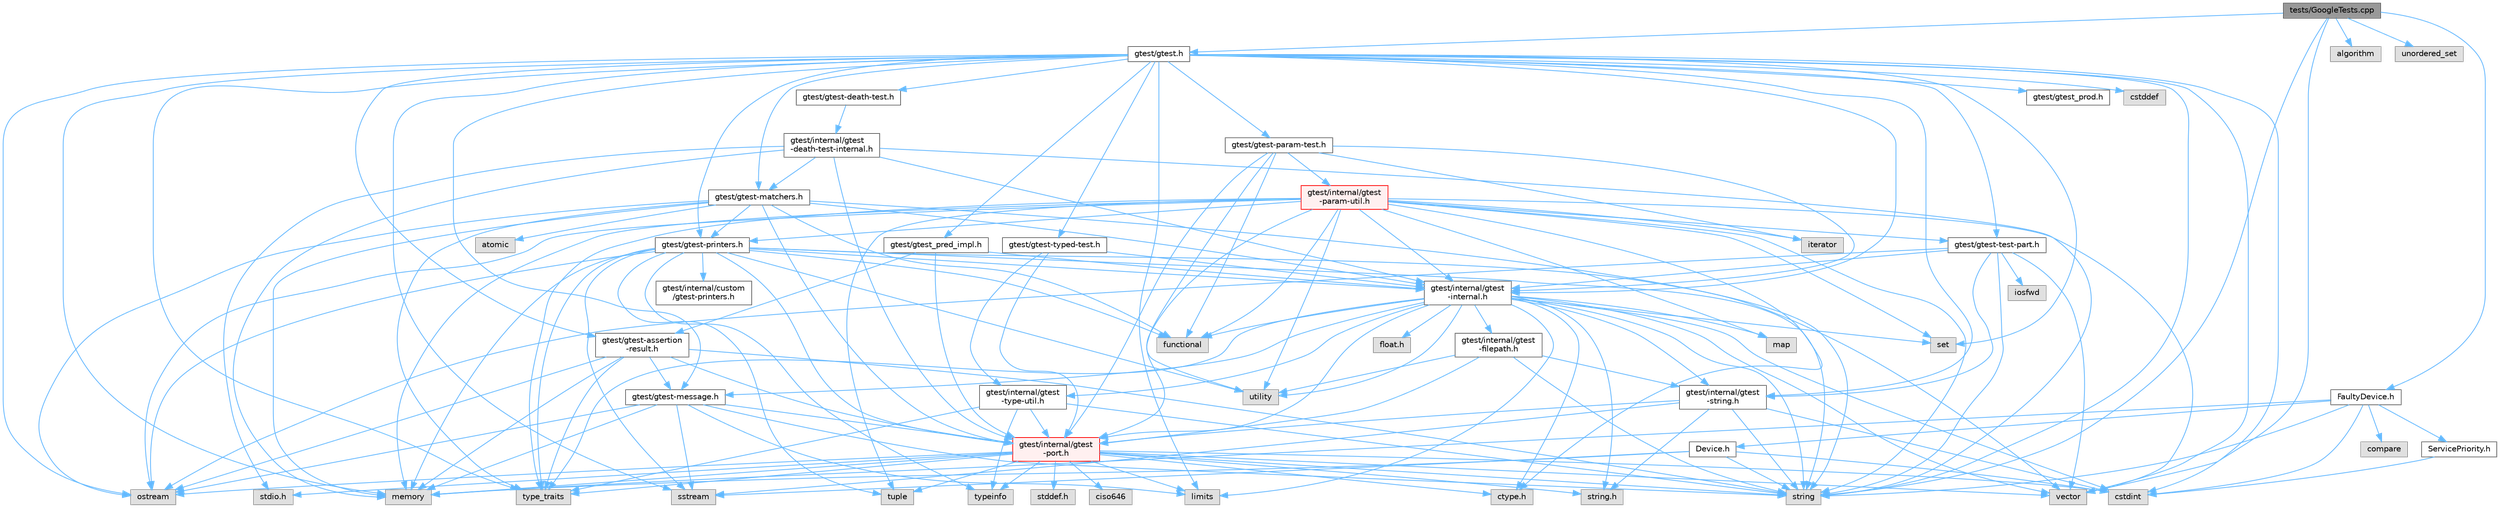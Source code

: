 digraph "tests/GoogleTests.cpp"
{
 // LATEX_PDF_SIZE
  bgcolor="transparent";
  edge [fontname=Helvetica,fontsize=10,labelfontname=Helvetica,labelfontsize=10];
  node [fontname=Helvetica,fontsize=10,shape=box,height=0.2,width=0.4];
  Node1 [id="Node000001",label="tests/GoogleTests.cpp",height=0.2,width=0.4,color="gray40", fillcolor="grey60", style="filled", fontcolor="black",tooltip=" "];
  Node1 -> Node2 [id="edge1_Node000001_Node000002",color="steelblue1",style="solid",tooltip=" "];
  Node2 [id="Node000002",label="gtest/gtest.h",height=0.2,width=0.4,color="grey40", fillcolor="white", style="filled",URL="$gtest_8h.html",tooltip=" "];
  Node2 -> Node3 [id="edge2_Node000002_Node000003",color="steelblue1",style="solid",tooltip=" "];
  Node3 [id="Node000003",label="cstddef",height=0.2,width=0.4,color="grey60", fillcolor="#E0E0E0", style="filled",tooltip=" "];
  Node2 -> Node4 [id="edge3_Node000002_Node000004",color="steelblue1",style="solid",tooltip=" "];
  Node4 [id="Node000004",label="cstdint",height=0.2,width=0.4,color="grey60", fillcolor="#E0E0E0", style="filled",tooltip=" "];
  Node2 -> Node5 [id="edge4_Node000002_Node000005",color="steelblue1",style="solid",tooltip=" "];
  Node5 [id="Node000005",label="limits",height=0.2,width=0.4,color="grey60", fillcolor="#E0E0E0", style="filled",tooltip=" "];
  Node2 -> Node6 [id="edge5_Node000002_Node000006",color="steelblue1",style="solid",tooltip=" "];
  Node6 [id="Node000006",label="memory",height=0.2,width=0.4,color="grey60", fillcolor="#E0E0E0", style="filled",tooltip=" "];
  Node2 -> Node7 [id="edge6_Node000002_Node000007",color="steelblue1",style="solid",tooltip=" "];
  Node7 [id="Node000007",label="ostream",height=0.2,width=0.4,color="grey60", fillcolor="#E0E0E0", style="filled",tooltip=" "];
  Node2 -> Node8 [id="edge7_Node000002_Node000008",color="steelblue1",style="solid",tooltip=" "];
  Node8 [id="Node000008",label="set",height=0.2,width=0.4,color="grey60", fillcolor="#E0E0E0", style="filled",tooltip=" "];
  Node2 -> Node9 [id="edge8_Node000002_Node000009",color="steelblue1",style="solid",tooltip=" "];
  Node9 [id="Node000009",label="sstream",height=0.2,width=0.4,color="grey60", fillcolor="#E0E0E0", style="filled",tooltip=" "];
  Node2 -> Node10 [id="edge9_Node000002_Node000010",color="steelblue1",style="solid",tooltip=" "];
  Node10 [id="Node000010",label="string",height=0.2,width=0.4,color="grey60", fillcolor="#E0E0E0", style="filled",tooltip=" "];
  Node2 -> Node11 [id="edge10_Node000002_Node000011",color="steelblue1",style="solid",tooltip=" "];
  Node11 [id="Node000011",label="type_traits",height=0.2,width=0.4,color="grey60", fillcolor="#E0E0E0", style="filled",tooltip=" "];
  Node2 -> Node12 [id="edge11_Node000002_Node000012",color="steelblue1",style="solid",tooltip=" "];
  Node12 [id="Node000012",label="vector",height=0.2,width=0.4,color="grey60", fillcolor="#E0E0E0", style="filled",tooltip=" "];
  Node2 -> Node13 [id="edge12_Node000002_Node000013",color="steelblue1",style="solid",tooltip=" "];
  Node13 [id="Node000013",label="gtest/gtest-assertion\l-result.h",height=0.2,width=0.4,color="grey40", fillcolor="white", style="filled",URL="$gtest-assertion-result_8h.html",tooltip=" "];
  Node13 -> Node6 [id="edge13_Node000013_Node000006",color="steelblue1",style="solid",tooltip=" "];
  Node13 -> Node7 [id="edge14_Node000013_Node000007",color="steelblue1",style="solid",tooltip=" "];
  Node13 -> Node10 [id="edge15_Node000013_Node000010",color="steelblue1",style="solid",tooltip=" "];
  Node13 -> Node11 [id="edge16_Node000013_Node000011",color="steelblue1",style="solid",tooltip=" "];
  Node13 -> Node14 [id="edge17_Node000013_Node000014",color="steelblue1",style="solid",tooltip=" "];
  Node14 [id="Node000014",label="gtest/gtest-message.h",height=0.2,width=0.4,color="grey40", fillcolor="white", style="filled",URL="$gtest-message_8h.html",tooltip=" "];
  Node14 -> Node5 [id="edge18_Node000014_Node000005",color="steelblue1",style="solid",tooltip=" "];
  Node14 -> Node6 [id="edge19_Node000014_Node000006",color="steelblue1",style="solid",tooltip=" "];
  Node14 -> Node7 [id="edge20_Node000014_Node000007",color="steelblue1",style="solid",tooltip=" "];
  Node14 -> Node9 [id="edge21_Node000014_Node000009",color="steelblue1",style="solid",tooltip=" "];
  Node14 -> Node10 [id="edge22_Node000014_Node000010",color="steelblue1",style="solid",tooltip=" "];
  Node14 -> Node15 [id="edge23_Node000014_Node000015",color="steelblue1",style="solid",tooltip=" "];
  Node15 [id="Node000015",label="gtest/internal/gtest\l-port.h",height=0.2,width=0.4,color="red", fillcolor="#FFF0F0", style="filled",URL="$gtest-port_8h.html",tooltip=" "];
  Node15 -> Node16 [id="edge24_Node000015_Node000016",color="steelblue1",style="solid",tooltip=" "];
  Node16 [id="Node000016",label="ciso646",height=0.2,width=0.4,color="grey60", fillcolor="#E0E0E0", style="filled",tooltip=" "];
  Node15 -> Node17 [id="edge25_Node000015_Node000017",color="steelblue1",style="solid",tooltip=" "];
  Node17 [id="Node000017",label="ctype.h",height=0.2,width=0.4,color="grey60", fillcolor="#E0E0E0", style="filled",tooltip=" "];
  Node15 -> Node18 [id="edge26_Node000015_Node000018",color="steelblue1",style="solid",tooltip=" "];
  Node18 [id="Node000018",label="stddef.h",height=0.2,width=0.4,color="grey60", fillcolor="#E0E0E0", style="filled",tooltip=" "];
  Node15 -> Node19 [id="edge27_Node000015_Node000019",color="steelblue1",style="solid",tooltip=" "];
  Node19 [id="Node000019",label="stdio.h",height=0.2,width=0.4,color="grey60", fillcolor="#E0E0E0", style="filled",tooltip=" "];
  Node15 -> Node21 [id="edge28_Node000015_Node000021",color="steelblue1",style="solid",tooltip=" "];
  Node21 [id="Node000021",label="string.h",height=0.2,width=0.4,color="grey60", fillcolor="#E0E0E0", style="filled",tooltip=" "];
  Node15 -> Node4 [id="edge29_Node000015_Node000004",color="steelblue1",style="solid",tooltip=" "];
  Node15 -> Node5 [id="edge30_Node000015_Node000005",color="steelblue1",style="solid",tooltip=" "];
  Node15 -> Node6 [id="edge31_Node000015_Node000006",color="steelblue1",style="solid",tooltip=" "];
  Node15 -> Node7 [id="edge32_Node000015_Node000007",color="steelblue1",style="solid",tooltip=" "];
  Node15 -> Node10 [id="edge33_Node000015_Node000010",color="steelblue1",style="solid",tooltip=" "];
  Node15 -> Node25 [id="edge34_Node000015_Node000025",color="steelblue1",style="solid",tooltip=" "];
  Node25 [id="Node000025",label="tuple",height=0.2,width=0.4,color="grey60", fillcolor="#E0E0E0", style="filled",tooltip=" "];
  Node15 -> Node11 [id="edge35_Node000015_Node000011",color="steelblue1",style="solid",tooltip=" "];
  Node15 -> Node12 [id="edge36_Node000015_Node000012",color="steelblue1",style="solid",tooltip=" "];
  Node15 -> Node33 [id="edge37_Node000015_Node000033",color="steelblue1",style="solid",tooltip=" "];
  Node33 [id="Node000033",label="typeinfo",height=0.2,width=0.4,color="grey60", fillcolor="#E0E0E0", style="filled",tooltip=" "];
  Node13 -> Node15 [id="edge38_Node000013_Node000015",color="steelblue1",style="solid",tooltip=" "];
  Node2 -> Node34 [id="edge39_Node000002_Node000034",color="steelblue1",style="solid",tooltip=" "];
  Node34 [id="Node000034",label="gtest/gtest-death-test.h",height=0.2,width=0.4,color="grey40", fillcolor="white", style="filled",URL="$gtest-death-test_8h.html",tooltip=" "];
  Node34 -> Node35 [id="edge40_Node000034_Node000035",color="steelblue1",style="solid",tooltip=" "];
  Node35 [id="Node000035",label="gtest/internal/gtest\l-death-test-internal.h",height=0.2,width=0.4,color="grey40", fillcolor="white", style="filled",URL="$gtest-death-test-internal_8h.html",tooltip=" "];
  Node35 -> Node19 [id="edge41_Node000035_Node000019",color="steelblue1",style="solid",tooltip=" "];
  Node35 -> Node6 [id="edge42_Node000035_Node000006",color="steelblue1",style="solid",tooltip=" "];
  Node35 -> Node10 [id="edge43_Node000035_Node000010",color="steelblue1",style="solid",tooltip=" "];
  Node35 -> Node36 [id="edge44_Node000035_Node000036",color="steelblue1",style="solid",tooltip=" "];
  Node36 [id="Node000036",label="gtest/gtest-matchers.h",height=0.2,width=0.4,color="grey40", fillcolor="white", style="filled",URL="$gtest-matchers_8h.html",tooltip=" "];
  Node36 -> Node37 [id="edge45_Node000036_Node000037",color="steelblue1",style="solid",tooltip=" "];
  Node37 [id="Node000037",label="atomic",height=0.2,width=0.4,color="grey60", fillcolor="#E0E0E0", style="filled",tooltip=" "];
  Node36 -> Node38 [id="edge46_Node000036_Node000038",color="steelblue1",style="solid",tooltip=" "];
  Node38 [id="Node000038",label="functional",height=0.2,width=0.4,color="grey60", fillcolor="#E0E0E0", style="filled",tooltip=" "];
  Node36 -> Node6 [id="edge47_Node000036_Node000006",color="steelblue1",style="solid",tooltip=" "];
  Node36 -> Node7 [id="edge48_Node000036_Node000007",color="steelblue1",style="solid",tooltip=" "];
  Node36 -> Node10 [id="edge49_Node000036_Node000010",color="steelblue1",style="solid",tooltip=" "];
  Node36 -> Node11 [id="edge50_Node000036_Node000011",color="steelblue1",style="solid",tooltip=" "];
  Node36 -> Node39 [id="edge51_Node000036_Node000039",color="steelblue1",style="solid",tooltip=" "];
  Node39 [id="Node000039",label="gtest/gtest-printers.h",height=0.2,width=0.4,color="grey40", fillcolor="white", style="filled",URL="$gtest-printers_8h.html",tooltip=" "];
  Node39 -> Node38 [id="edge52_Node000039_Node000038",color="steelblue1",style="solid",tooltip=" "];
  Node39 -> Node6 [id="edge53_Node000039_Node000006",color="steelblue1",style="solid",tooltip=" "];
  Node39 -> Node7 [id="edge54_Node000039_Node000007",color="steelblue1",style="solid",tooltip=" "];
  Node39 -> Node9 [id="edge55_Node000039_Node000009",color="steelblue1",style="solid",tooltip=" "];
  Node39 -> Node10 [id="edge56_Node000039_Node000010",color="steelblue1",style="solid",tooltip=" "];
  Node39 -> Node25 [id="edge57_Node000039_Node000025",color="steelblue1",style="solid",tooltip=" "];
  Node39 -> Node11 [id="edge58_Node000039_Node000011",color="steelblue1",style="solid",tooltip=" "];
  Node39 -> Node33 [id="edge59_Node000039_Node000033",color="steelblue1",style="solid",tooltip=" "];
  Node39 -> Node40 [id="edge60_Node000039_Node000040",color="steelblue1",style="solid",tooltip=" "];
  Node40 [id="Node000040",label="utility",height=0.2,width=0.4,color="grey60", fillcolor="#E0E0E0", style="filled",tooltip=" "];
  Node39 -> Node12 [id="edge61_Node000039_Node000012",color="steelblue1",style="solid",tooltip=" "];
  Node39 -> Node41 [id="edge62_Node000039_Node000041",color="steelblue1",style="solid",tooltip=" "];
  Node41 [id="Node000041",label="gtest/internal/gtest\l-internal.h",height=0.2,width=0.4,color="grey40", fillcolor="white", style="filled",URL="$gtest-internal_8h.html",tooltip=" "];
  Node41 -> Node15 [id="edge63_Node000041_Node000015",color="steelblue1",style="solid",tooltip=" "];
  Node41 -> Node17 [id="edge64_Node000041_Node000017",color="steelblue1",style="solid",tooltip=" "];
  Node41 -> Node42 [id="edge65_Node000041_Node000042",color="steelblue1",style="solid",tooltip=" "];
  Node42 [id="Node000042",label="float.h",height=0.2,width=0.4,color="grey60", fillcolor="#E0E0E0", style="filled",tooltip=" "];
  Node41 -> Node21 [id="edge66_Node000041_Node000021",color="steelblue1",style="solid",tooltip=" "];
  Node41 -> Node4 [id="edge67_Node000041_Node000004",color="steelblue1",style="solid",tooltip=" "];
  Node41 -> Node38 [id="edge68_Node000041_Node000038",color="steelblue1",style="solid",tooltip=" "];
  Node41 -> Node5 [id="edge69_Node000041_Node000005",color="steelblue1",style="solid",tooltip=" "];
  Node41 -> Node43 [id="edge70_Node000041_Node000043",color="steelblue1",style="solid",tooltip=" "];
  Node43 [id="Node000043",label="map",height=0.2,width=0.4,color="grey60", fillcolor="#E0E0E0", style="filled",tooltip=" "];
  Node41 -> Node8 [id="edge71_Node000041_Node000008",color="steelblue1",style="solid",tooltip=" "];
  Node41 -> Node10 [id="edge72_Node000041_Node000010",color="steelblue1",style="solid",tooltip=" "];
  Node41 -> Node11 [id="edge73_Node000041_Node000011",color="steelblue1",style="solid",tooltip=" "];
  Node41 -> Node40 [id="edge74_Node000041_Node000040",color="steelblue1",style="solid",tooltip=" "];
  Node41 -> Node12 [id="edge75_Node000041_Node000012",color="steelblue1",style="solid",tooltip=" "];
  Node41 -> Node14 [id="edge76_Node000041_Node000014",color="steelblue1",style="solid",tooltip=" "];
  Node41 -> Node44 [id="edge77_Node000041_Node000044",color="steelblue1",style="solid",tooltip=" "];
  Node44 [id="Node000044",label="gtest/internal/gtest\l-filepath.h",height=0.2,width=0.4,color="grey40", fillcolor="white", style="filled",URL="$gtest-filepath_8h.html",tooltip=" "];
  Node44 -> Node10 [id="edge78_Node000044_Node000010",color="steelblue1",style="solid",tooltip=" "];
  Node44 -> Node40 [id="edge79_Node000044_Node000040",color="steelblue1",style="solid",tooltip=" "];
  Node44 -> Node15 [id="edge80_Node000044_Node000015",color="steelblue1",style="solid",tooltip=" "];
  Node44 -> Node45 [id="edge81_Node000044_Node000045",color="steelblue1",style="solid",tooltip=" "];
  Node45 [id="Node000045",label="gtest/internal/gtest\l-string.h",height=0.2,width=0.4,color="grey40", fillcolor="white", style="filled",URL="$gtest-string_8h.html",tooltip=" "];
  Node45 -> Node21 [id="edge82_Node000045_Node000021",color="steelblue1",style="solid",tooltip=" "];
  Node45 -> Node4 [id="edge83_Node000045_Node000004",color="steelblue1",style="solid",tooltip=" "];
  Node45 -> Node9 [id="edge84_Node000045_Node000009",color="steelblue1",style="solid",tooltip=" "];
  Node45 -> Node10 [id="edge85_Node000045_Node000010",color="steelblue1",style="solid",tooltip=" "];
  Node45 -> Node15 [id="edge86_Node000045_Node000015",color="steelblue1",style="solid",tooltip=" "];
  Node41 -> Node45 [id="edge87_Node000041_Node000045",color="steelblue1",style="solid",tooltip=" "];
  Node41 -> Node46 [id="edge88_Node000041_Node000046",color="steelblue1",style="solid",tooltip=" "];
  Node46 [id="Node000046",label="gtest/internal/gtest\l-type-util.h",height=0.2,width=0.4,color="grey40", fillcolor="white", style="filled",URL="$gtest-type-util_8h.html",tooltip=" "];
  Node46 -> Node10 [id="edge89_Node000046_Node000010",color="steelblue1",style="solid",tooltip=" "];
  Node46 -> Node11 [id="edge90_Node000046_Node000011",color="steelblue1",style="solid",tooltip=" "];
  Node46 -> Node33 [id="edge91_Node000046_Node000033",color="steelblue1",style="solid",tooltip=" "];
  Node46 -> Node15 [id="edge92_Node000046_Node000015",color="steelblue1",style="solid",tooltip=" "];
  Node39 -> Node15 [id="edge93_Node000039_Node000015",color="steelblue1",style="solid",tooltip=" "];
  Node39 -> Node47 [id="edge94_Node000039_Node000047",color="steelblue1",style="solid",tooltip=" "];
  Node47 [id="Node000047",label="gtest/internal/custom\l/gtest-printers.h",height=0.2,width=0.4,color="grey40", fillcolor="white", style="filled",URL="$internal_2custom_2gtest-printers_8h.html",tooltip=" "];
  Node36 -> Node41 [id="edge95_Node000036_Node000041",color="steelblue1",style="solid",tooltip=" "];
  Node36 -> Node15 [id="edge96_Node000036_Node000015",color="steelblue1",style="solid",tooltip=" "];
  Node35 -> Node41 [id="edge97_Node000035_Node000041",color="steelblue1",style="solid",tooltip=" "];
  Node35 -> Node15 [id="edge98_Node000035_Node000015",color="steelblue1",style="solid",tooltip=" "];
  Node2 -> Node36 [id="edge99_Node000002_Node000036",color="steelblue1",style="solid",tooltip=" "];
  Node2 -> Node14 [id="edge100_Node000002_Node000014",color="steelblue1",style="solid",tooltip=" "];
  Node2 -> Node48 [id="edge101_Node000002_Node000048",color="steelblue1",style="solid",tooltip=" "];
  Node48 [id="Node000048",label="gtest/gtest-param-test.h",height=0.2,width=0.4,color="grey40", fillcolor="white", style="filled",URL="$gtest-param-test_8h.html",tooltip=" "];
  Node48 -> Node38 [id="edge102_Node000048_Node000038",color="steelblue1",style="solid",tooltip=" "];
  Node48 -> Node49 [id="edge103_Node000048_Node000049",color="steelblue1",style="solid",tooltip=" "];
  Node49 [id="Node000049",label="iterator",height=0.2,width=0.4,color="grey60", fillcolor="#E0E0E0", style="filled",tooltip=" "];
  Node48 -> Node40 [id="edge104_Node000048_Node000040",color="steelblue1",style="solid",tooltip=" "];
  Node48 -> Node41 [id="edge105_Node000048_Node000041",color="steelblue1",style="solid",tooltip=" "];
  Node48 -> Node50 [id="edge106_Node000048_Node000050",color="steelblue1",style="solid",tooltip=" "];
  Node50 [id="Node000050",label="gtest/internal/gtest\l-param-util.h",height=0.2,width=0.4,color="red", fillcolor="#FFF0F0", style="filled",URL="$gtest-param-util_8h.html",tooltip=" "];
  Node50 -> Node17 [id="edge107_Node000050_Node000017",color="steelblue1",style="solid",tooltip=" "];
  Node50 -> Node38 [id="edge108_Node000050_Node000038",color="steelblue1",style="solid",tooltip=" "];
  Node50 -> Node49 [id="edge109_Node000050_Node000049",color="steelblue1",style="solid",tooltip=" "];
  Node50 -> Node43 [id="edge110_Node000050_Node000043",color="steelblue1",style="solid",tooltip=" "];
  Node50 -> Node6 [id="edge111_Node000050_Node000006",color="steelblue1",style="solid",tooltip=" "];
  Node50 -> Node7 [id="edge112_Node000050_Node000007",color="steelblue1",style="solid",tooltip=" "];
  Node50 -> Node8 [id="edge113_Node000050_Node000008",color="steelblue1",style="solid",tooltip=" "];
  Node50 -> Node10 [id="edge114_Node000050_Node000010",color="steelblue1",style="solid",tooltip=" "];
  Node50 -> Node25 [id="edge115_Node000050_Node000025",color="steelblue1",style="solid",tooltip=" "];
  Node50 -> Node11 [id="edge116_Node000050_Node000011",color="steelblue1",style="solid",tooltip=" "];
  Node50 -> Node40 [id="edge117_Node000050_Node000040",color="steelblue1",style="solid",tooltip=" "];
  Node50 -> Node12 [id="edge118_Node000050_Node000012",color="steelblue1",style="solid",tooltip=" "];
  Node50 -> Node39 [id="edge119_Node000050_Node000039",color="steelblue1",style="solid",tooltip=" "];
  Node50 -> Node53 [id="edge120_Node000050_Node000053",color="steelblue1",style="solid",tooltip=" "];
  Node53 [id="Node000053",label="gtest/gtest-test-part.h",height=0.2,width=0.4,color="grey40", fillcolor="white", style="filled",URL="$gtest-test-part_8h.html",tooltip=" "];
  Node53 -> Node54 [id="edge121_Node000053_Node000054",color="steelblue1",style="solid",tooltip=" "];
  Node54 [id="Node000054",label="iosfwd",height=0.2,width=0.4,color="grey60", fillcolor="#E0E0E0", style="filled",tooltip=" "];
  Node53 -> Node7 [id="edge122_Node000053_Node000007",color="steelblue1",style="solid",tooltip=" "];
  Node53 -> Node10 [id="edge123_Node000053_Node000010",color="steelblue1",style="solid",tooltip=" "];
  Node53 -> Node12 [id="edge124_Node000053_Node000012",color="steelblue1",style="solid",tooltip=" "];
  Node53 -> Node41 [id="edge125_Node000053_Node000041",color="steelblue1",style="solid",tooltip=" "];
  Node53 -> Node45 [id="edge126_Node000053_Node000045",color="steelblue1",style="solid",tooltip=" "];
  Node50 -> Node41 [id="edge127_Node000050_Node000041",color="steelblue1",style="solid",tooltip=" "];
  Node50 -> Node15 [id="edge128_Node000050_Node000015",color="steelblue1",style="solid",tooltip=" "];
  Node48 -> Node15 [id="edge129_Node000048_Node000015",color="steelblue1",style="solid",tooltip=" "];
  Node2 -> Node39 [id="edge130_Node000002_Node000039",color="steelblue1",style="solid",tooltip=" "];
  Node2 -> Node53 [id="edge131_Node000002_Node000053",color="steelblue1",style="solid",tooltip=" "];
  Node2 -> Node55 [id="edge132_Node000002_Node000055",color="steelblue1",style="solid",tooltip=" "];
  Node55 [id="Node000055",label="gtest/gtest-typed-test.h",height=0.2,width=0.4,color="grey40", fillcolor="white", style="filled",URL="$gtest-typed-test_8h.html",tooltip=" "];
  Node55 -> Node41 [id="edge133_Node000055_Node000041",color="steelblue1",style="solid",tooltip=" "];
  Node55 -> Node15 [id="edge134_Node000055_Node000015",color="steelblue1",style="solid",tooltip=" "];
  Node55 -> Node46 [id="edge135_Node000055_Node000046",color="steelblue1",style="solid",tooltip=" "];
  Node2 -> Node56 [id="edge136_Node000002_Node000056",color="steelblue1",style="solid",tooltip=" "];
  Node56 [id="Node000056",label="gtest/gtest_pred_impl.h",height=0.2,width=0.4,color="grey40", fillcolor="white", style="filled",URL="$gtest__pred__impl_8h.html",tooltip=" "];
  Node56 -> Node13 [id="edge137_Node000056_Node000013",color="steelblue1",style="solid",tooltip=" "];
  Node56 -> Node41 [id="edge138_Node000056_Node000041",color="steelblue1",style="solid",tooltip=" "];
  Node56 -> Node15 [id="edge139_Node000056_Node000015",color="steelblue1",style="solid",tooltip=" "];
  Node2 -> Node57 [id="edge140_Node000002_Node000057",color="steelblue1",style="solid",tooltip=" "];
  Node57 [id="Node000057",label="gtest/gtest_prod.h",height=0.2,width=0.4,color="grey40", fillcolor="white", style="filled",URL="$gtest__prod_8h.html",tooltip=" "];
  Node2 -> Node41 [id="edge141_Node000002_Node000041",color="steelblue1",style="solid",tooltip=" "];
  Node2 -> Node45 [id="edge142_Node000002_Node000045",color="steelblue1",style="solid",tooltip=" "];
  Node1 -> Node12 [id="edge143_Node000001_Node000012",color="steelblue1",style="solid",tooltip=" "];
  Node1 -> Node10 [id="edge144_Node000001_Node000010",color="steelblue1",style="solid",tooltip=" "];
  Node1 -> Node58 [id="edge145_Node000001_Node000058",color="steelblue1",style="solid",tooltip=" "];
  Node58 [id="Node000058",label="algorithm",height=0.2,width=0.4,color="grey60", fillcolor="#E0E0E0", style="filled",tooltip=" "];
  Node1 -> Node59 [id="edge146_Node000001_Node000059",color="steelblue1",style="solid",tooltip=" "];
  Node59 [id="Node000059",label="unordered_set",height=0.2,width=0.4,color="grey60", fillcolor="#E0E0E0", style="filled",tooltip=" "];
  Node1 -> Node60 [id="edge147_Node000001_Node000060",color="steelblue1",style="solid",tooltip=" "];
  Node60 [id="Node000060",label="FaultyDevice.h",height=0.2,width=0.4,color="grey40", fillcolor="white", style="filled",URL="$_faulty_device_8h.html",tooltip=" "];
  Node60 -> Node10 [id="edge148_Node000060_Node000010",color="steelblue1",style="solid",tooltip=" "];
  Node60 -> Node61 [id="edge149_Node000060_Node000061",color="steelblue1",style="solid",tooltip=" "];
  Node61 [id="Node000061",label="compare",height=0.2,width=0.4,color="grey60", fillcolor="#E0E0E0", style="filled",tooltip=" "];
  Node60 -> Node4 [id="edge150_Node000060_Node000004",color="steelblue1",style="solid",tooltip=" "];
  Node60 -> Node6 [id="edge151_Node000060_Node000006",color="steelblue1",style="solid",tooltip=" "];
  Node60 -> Node62 [id="edge152_Node000060_Node000062",color="steelblue1",style="solid",tooltip=" "];
  Node62 [id="Node000062",label="Device.h",height=0.2,width=0.4,color="grey40", fillcolor="white", style="filled",URL="$_device_8h.html",tooltip=" "];
  Node62 -> Node4 [id="edge153_Node000062_Node000004",color="steelblue1",style="solid",tooltip=" "];
  Node62 -> Node6 [id="edge154_Node000062_Node000006",color="steelblue1",style="solid",tooltip=" "];
  Node62 -> Node10 [id="edge155_Node000062_Node000010",color="steelblue1",style="solid",tooltip=" "];
  Node62 -> Node9 [id="edge156_Node000062_Node000009",color="steelblue1",style="solid",tooltip=" "];
  Node60 -> Node63 [id="edge157_Node000060_Node000063",color="steelblue1",style="solid",tooltip=" "];
  Node63 [id="Node000063",label="ServicePriority.h",height=0.2,width=0.4,color="grey40", fillcolor="white", style="filled",URL="$_service_priority_8h.html",tooltip=" "];
  Node63 -> Node4 [id="edge158_Node000063_Node000004",color="steelblue1",style="solid",tooltip=" "];
}
